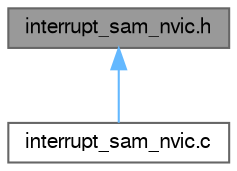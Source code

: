 digraph "interrupt_sam_nvic.h"
{
 // LATEX_PDF_SIZE
  bgcolor="transparent";
  edge [fontname=FreeSans,fontsize=10,labelfontname=FreeSans,labelfontsize=10];
  node [fontname=FreeSans,fontsize=10,shape=box,height=0.2,width=0.4];
  Node1 [label="interrupt_sam_nvic.h",height=0.2,width=0.4,color="gray40", fillcolor="grey60", style="filled", fontcolor="black",tooltip="Global interrupt management for SAM D20, SAM3 and SAM4 (NVIC based)"];
  Node1 -> Node2 [dir="back",color="steelblue1",style="solid"];
  Node2 [label="interrupt_sam_nvic.c",height=0.2,width=0.4,color="grey40", fillcolor="white", style="filled",URL="$interrupt__sam__nvic_8c.html",tooltip="Global interrupt management for SAM D20, SAM3 and SAM4 (NVIC based)"];
}
